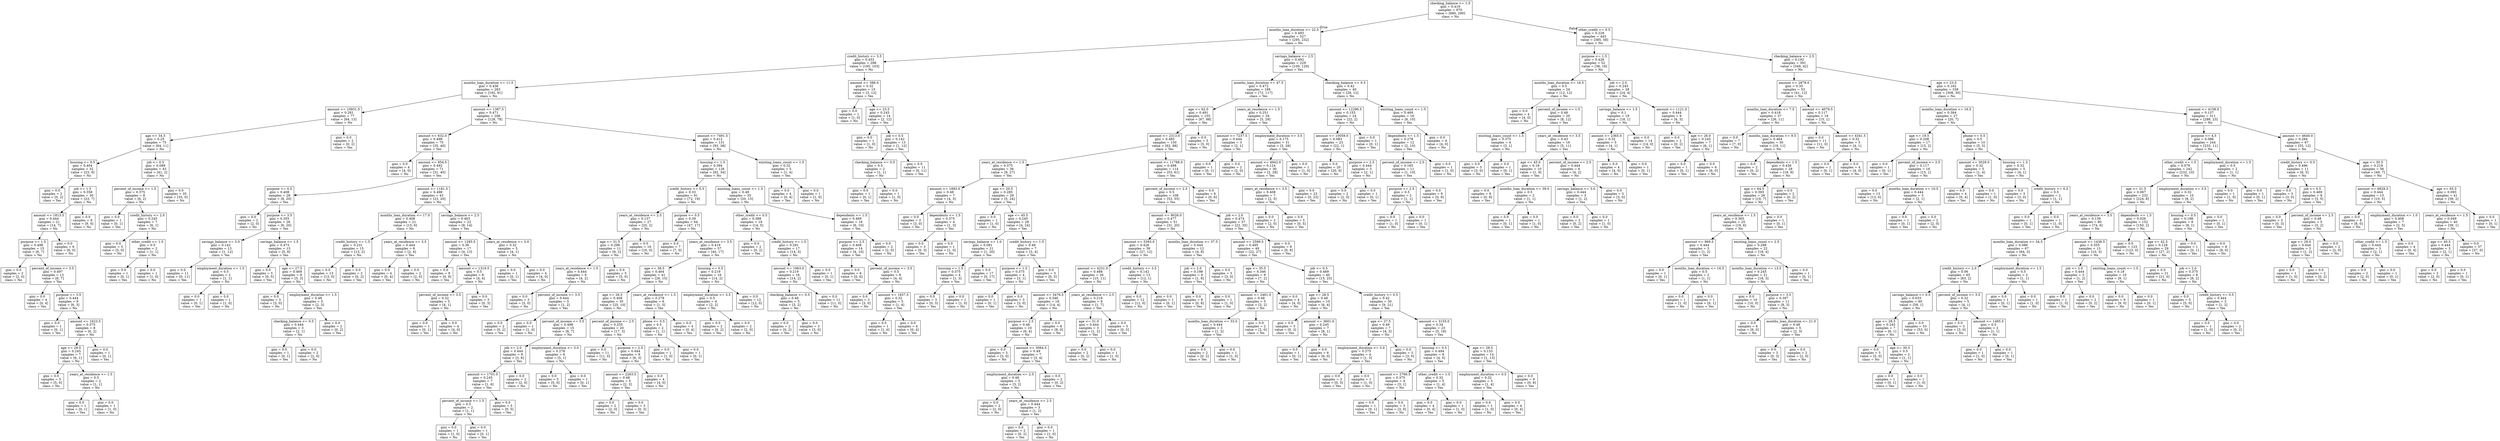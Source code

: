 digraph Tree {
node [shape=box] ;
0 [label="checking_balance <= 1.5\ngini = 0.419\nsamples = 970\nvalue = [680, 290]\nclass = No"] ;
1 [label="months_loan_duration <= 22.5\ngini = 0.493\nsamples = 527\nvalue = [295, 232]\nclass = No"] ;
0 -> 1 [labeldistance=2.5, labelangle=45, headlabel="True"] ;
2 [label="credit_history <= 3.5\ngini = 0.452\nsamples = 298\nvalue = [195, 103]\nclass = No"] ;
1 -> 2 ;
3 [label="months_loan_duration <= 11.5\ngini = 0.436\nsamples = 283\nvalue = [192, 91]\nclass = No"] ;
2 -> 3 ;
4 [label="amount <= 10931.5\ngini = 0.281\nsamples = 77\nvalue = [64, 13]\nclass = No"] ;
3 -> 4 ;
5 [label="age <= 34.5\ngini = 0.25\nsamples = 75\nvalue = [64, 11]\nclass = No"] ;
4 -> 5 ;
6 [label="housing <= 0.5\ngini = 0.404\nsamples = 32\nvalue = [23, 9]\nclass = No"] ;
5 -> 6 ;
7 [label="gini = 0.0\nsamples = 2\nvalue = [0, 2]\nclass = Yes"] ;
6 -> 7 ;
8 [label="job <= 1.5\ngini = 0.358\nsamples = 30\nvalue = [23, 7]\nclass = No"] ;
6 -> 8 ;
9 [label="amount <= 1813.5\ngini = 0.444\nsamples = 21\nvalue = [14, 7]\nclass = No"] ;
8 -> 9 ;
10 [label="purpose <= 1.5\ngini = 0.498\nsamples = 15\nvalue = [8, 7]\nclass = No"] ;
9 -> 10 ;
11 [label="gini = 0.0\nsamples = 2\nvalue = [2, 0]\nclass = No"] ;
10 -> 11 ;
12 [label="percent_of_income <= 3.5\ngini = 0.497\nsamples = 13\nvalue = [6, 7]\nclass = Yes"] ;
10 -> 12 ;
13 [label="gini = 0.0\nsamples = 4\nvalue = [0, 4]\nclass = Yes"] ;
12 -> 13 ;
14 [label="purpose <= 3.5\ngini = 0.444\nsamples = 9\nvalue = [6, 3]\nclass = No"] ;
12 -> 14 ;
15 [label="gini = 0.0\nsamples = 1\nvalue = [0, 1]\nclass = Yes"] ;
14 -> 15 ;
16 [label="amount <= 1623.5\ngini = 0.375\nsamples = 8\nvalue = [6, 2]\nclass = No"] ;
14 -> 16 ;
17 [label="age <= 29.0\ngini = 0.245\nsamples = 7\nvalue = [6, 1]\nclass = No"] ;
16 -> 17 ;
18 [label="gini = 0.0\nsamples = 5\nvalue = [5, 0]\nclass = No"] ;
17 -> 18 ;
19 [label="years_at_residence <= 1.5\ngini = 0.5\nsamples = 2\nvalue = [1, 1]\nclass = No"] ;
17 -> 19 ;
20 [label="gini = 0.0\nsamples = 1\nvalue = [0, 1]\nclass = Yes"] ;
19 -> 20 ;
21 [label="gini = 0.0\nsamples = 1\nvalue = [1, 0]\nclass = No"] ;
19 -> 21 ;
22 [label="gini = 0.0\nsamples = 1\nvalue = [0, 1]\nclass = Yes"] ;
16 -> 22 ;
23 [label="gini = 0.0\nsamples = 6\nvalue = [6, 0]\nclass = No"] ;
9 -> 23 ;
24 [label="gini = 0.0\nsamples = 9\nvalue = [9, 0]\nclass = No"] ;
8 -> 24 ;
25 [label="job <= 0.5\ngini = 0.089\nsamples = 43\nvalue = [41, 2]\nclass = No"] ;
5 -> 25 ;
26 [label="percent_of_income <= 1.5\ngini = 0.375\nsamples = 8\nvalue = [6, 2]\nclass = No"] ;
25 -> 26 ;
27 [label="gini = 0.0\nsamples = 1\nvalue = [0, 1]\nclass = Yes"] ;
26 -> 27 ;
28 [label="credit_history <= 2.0\ngini = 0.245\nsamples = 7\nvalue = [6, 1]\nclass = No"] ;
26 -> 28 ;
29 [label="gini = 0.0\nsamples = 5\nvalue = [5, 0]\nclass = No"] ;
28 -> 29 ;
30 [label="other_credit <= 1.5\ngini = 0.5\nsamples = 2\nvalue = [1, 1]\nclass = No"] ;
28 -> 30 ;
31 [label="gini = 0.0\nsamples = 1\nvalue = [0, 1]\nclass = Yes"] ;
30 -> 31 ;
32 [label="gini = 0.0\nsamples = 1\nvalue = [1, 0]\nclass = No"] ;
30 -> 32 ;
33 [label="gini = 0.0\nsamples = 35\nvalue = [35, 0]\nclass = No"] ;
25 -> 33 ;
34 [label="gini = 0.0\nsamples = 2\nvalue = [0, 2]\nclass = Yes"] ;
4 -> 34 ;
35 [label="amount <= 1387.5\ngini = 0.471\nsamples = 206\nvalue = [128, 78]\nclass = No"] ;
3 -> 35 ;
36 [label="amount <= 632.0\ngini = 0.498\nsamples = 75\nvalue = [35, 40]\nclass = Yes"] ;
35 -> 36 ;
37 [label="gini = 0.0\nsamples = 4\nvalue = [4, 0]\nclass = No"] ;
36 -> 37 ;
38 [label="amount <= 954.5\ngini = 0.492\nsamples = 71\nvalue = [31, 40]\nclass = Yes"] ;
36 -> 38 ;
39 [label="purpose <= 0.5\ngini = 0.408\nsamples = 28\nvalue = [8, 20]\nclass = Yes"] ;
38 -> 39 ;
40 [label="gini = 0.0\nsamples = 2\nvalue = [2, 0]\nclass = No"] ;
39 -> 40 ;
41 [label="purpose <= 3.5\ngini = 0.355\nsamples = 26\nvalue = [6, 20]\nclass = Yes"] ;
39 -> 41 ;
42 [label="savings_balance <= 3.0\ngini = 0.142\nsamples = 13\nvalue = [1, 12]\nclass = Yes"] ;
41 -> 42 ;
43 [label="gini = 0.0\nsamples = 11\nvalue = [0, 11]\nclass = Yes"] ;
42 -> 43 ;
44 [label="employment_duration <= 1.5\ngini = 0.5\nsamples = 2\nvalue = [1, 1]\nclass = No"] ;
42 -> 44 ;
45 [label="gini = 0.0\nsamples = 1\nvalue = [0, 1]\nclass = Yes"] ;
44 -> 45 ;
46 [label="gini = 0.0\nsamples = 1\nvalue = [1, 0]\nclass = No"] ;
44 -> 46 ;
47 [label="savings_balance <= 1.5\ngini = 0.473\nsamples = 13\nvalue = [5, 8]\nclass = Yes"] ;
41 -> 47 ;
48 [label="gini = 0.0\nsamples = 5\nvalue = [0, 5]\nclass = Yes"] ;
47 -> 48 ;
49 [label="age <= 27.5\ngini = 0.469\nsamples = 8\nvalue = [5, 3]\nclass = No"] ;
47 -> 49 ;
50 [label="gini = 0.0\nsamples = 3\nvalue = [3, 0]\nclass = No"] ;
49 -> 50 ;
51 [label="employment_duration <= 1.5\ngini = 0.48\nsamples = 5\nvalue = [2, 3]\nclass = Yes"] ;
49 -> 51 ;
52 [label="checking_balance <= 0.5\ngini = 0.444\nsamples = 3\nvalue = [2, 1]\nclass = No"] ;
51 -> 52 ;
53 [label="gini = 0.0\nsamples = 1\nvalue = [0, 1]\nclass = Yes"] ;
52 -> 53 ;
54 [label="gini = 0.0\nsamples = 2\nvalue = [2, 0]\nclass = No"] ;
52 -> 54 ;
55 [label="gini = 0.0\nsamples = 2\nvalue = [0, 2]\nclass = Yes"] ;
51 -> 55 ;
56 [label="amount <= 1181.5\ngini = 0.498\nsamples = 43\nvalue = [23, 20]\nclass = No"] ;
38 -> 56 ;
57 [label="months_loan_duration <= 17.0\ngini = 0.408\nsamples = 21\nvalue = [15, 6]\nclass = No"] ;
56 -> 57 ;
58 [label="credit_history <= 1.5\ngini = 0.231\nsamples = 15\nvalue = [13, 2]\nclass = No"] ;
57 -> 58 ;
59 [label="gini = 0.0\nsamples = 13\nvalue = [13, 0]\nclass = No"] ;
58 -> 59 ;
60 [label="gini = 0.0\nsamples = 2\nvalue = [0, 2]\nclass = Yes"] ;
58 -> 60 ;
61 [label="years_at_residence <= 3.5\ngini = 0.444\nsamples = 6\nvalue = [2, 4]\nclass = Yes"] ;
57 -> 61 ;
62 [label="gini = 0.0\nsamples = 4\nvalue = [0, 4]\nclass = Yes"] ;
61 -> 62 ;
63 [label="gini = 0.0\nsamples = 2\nvalue = [2, 0]\nclass = No"] ;
61 -> 63 ;
64 [label="savings_balance <= 2.5\ngini = 0.463\nsamples = 22\nvalue = [8, 14]\nclass = Yes"] ;
56 -> 64 ;
65 [label="amount <= 1285.5\ngini = 0.36\nsamples = 17\nvalue = [4, 13]\nclass = Yes"] ;
64 -> 65 ;
66 [label="gini = 0.0\nsamples = 9\nvalue = [0, 9]\nclass = Yes"] ;
65 -> 66 ;
67 [label="amount <= 1319.5\ngini = 0.5\nsamples = 8\nvalue = [4, 4]\nclass = No"] ;
65 -> 67 ;
68 [label="percent_of_income <= 3.5\ngini = 0.32\nsamples = 5\nvalue = [4, 1]\nclass = No"] ;
67 -> 68 ;
69 [label="gini = 0.0\nsamples = 1\nvalue = [0, 1]\nclass = Yes"] ;
68 -> 69 ;
70 [label="gini = 0.0\nsamples = 4\nvalue = [4, 0]\nclass = No"] ;
68 -> 70 ;
71 [label="gini = 0.0\nsamples = 3\nvalue = [0, 3]\nclass = Yes"] ;
67 -> 71 ;
72 [label="years_at_residence <= 3.0\ngini = 0.32\nsamples = 5\nvalue = [4, 1]\nclass = No"] ;
64 -> 72 ;
73 [label="gini = 0.0\nsamples = 1\nvalue = [0, 1]\nclass = Yes"] ;
72 -> 73 ;
74 [label="gini = 0.0\nsamples = 4\nvalue = [4, 0]\nclass = No"] ;
72 -> 74 ;
75 [label="amount <= 7491.5\ngini = 0.412\nsamples = 131\nvalue = [93, 38]\nclass = No"] ;
35 -> 75 ;
76 [label="housing <= 1.5\ngini = 0.394\nsamples = 126\nvalue = [92, 34]\nclass = No"] ;
75 -> 76 ;
77 [label="credit_history <= 0.5\ngini = 0.33\nsamples = 91\nvalue = [72, 19]\nclass = No"] ;
76 -> 77 ;
78 [label="years_at_residence <= 2.5\ngini = 0.137\nsamples = 27\nvalue = [25, 2]\nclass = No"] ;
77 -> 78 ;
79 [label="age <= 31.5\ngini = 0.298\nsamples = 11\nvalue = [9, 2]\nclass = No"] ;
78 -> 79 ;
80 [label="years_at_residence <= 1.5\ngini = 0.444\nsamples = 6\nvalue = [4, 2]\nclass = No"] ;
79 -> 80 ;
81 [label="gini = 0.0\nsamples = 3\nvalue = [3, 0]\nclass = No"] ;
80 -> 81 ;
82 [label="percent_of_income <= 3.5\ngini = 0.444\nsamples = 3\nvalue = [1, 2]\nclass = Yes"] ;
80 -> 82 ;
83 [label="gini = 0.0\nsamples = 2\nvalue = [0, 2]\nclass = Yes"] ;
82 -> 83 ;
84 [label="gini = 0.0\nsamples = 1\nvalue = [1, 0]\nclass = No"] ;
82 -> 84 ;
85 [label="gini = 0.0\nsamples = 5\nvalue = [5, 0]\nclass = No"] ;
79 -> 85 ;
86 [label="gini = 0.0\nsamples = 16\nvalue = [16, 0]\nclass = No"] ;
78 -> 86 ;
87 [label="purpose <= 0.5\ngini = 0.39\nsamples = 64\nvalue = [47, 17]\nclass = No"] ;
77 -> 87 ;
88 [label="gini = 0.0\nsamples = 7\nvalue = [7, 0]\nclass = No"] ;
87 -> 88 ;
89 [label="years_at_residence <= 3.5\ngini = 0.419\nsamples = 57\nvalue = [40, 17]\nclass = No"] ;
87 -> 89 ;
90 [label="age <= 36.5\ngini = 0.464\nsamples = 41\nvalue = [26, 15]\nclass = No"] ;
89 -> 90 ;
91 [label="age <= 26.5\ngini = 0.408\nsamples = 35\nvalue = [25, 10]\nclass = No"] ;
90 -> 91 ;
92 [label="percent_of_income <= 3.5\ngini = 0.498\nsamples = 15\nvalue = [8, 7]\nclass = No"] ;
91 -> 92 ;
93 [label="job <= 2.0\ngini = 0.444\nsamples = 9\nvalue = [3, 6]\nclass = Yes"] ;
92 -> 93 ;
94 [label="amount <= 1701.0\ngini = 0.245\nsamples = 7\nvalue = [1, 6]\nclass = Yes"] ;
93 -> 94 ;
95 [label="percent_of_income <= 1.5\ngini = 0.5\nsamples = 2\nvalue = [1, 1]\nclass = No"] ;
94 -> 95 ;
96 [label="gini = 0.0\nsamples = 1\nvalue = [1, 0]\nclass = No"] ;
95 -> 96 ;
97 [label="gini = 0.0\nsamples = 1\nvalue = [0, 1]\nclass = Yes"] ;
95 -> 97 ;
98 [label="gini = 0.0\nsamples = 5\nvalue = [0, 5]\nclass = Yes"] ;
94 -> 98 ;
99 [label="gini = 0.0\nsamples = 2\nvalue = [2, 0]\nclass = No"] ;
93 -> 99 ;
100 [label="employment_duration <= 3.0\ngini = 0.278\nsamples = 6\nvalue = [5, 1]\nclass = No"] ;
92 -> 100 ;
101 [label="gini = 0.0\nsamples = 5\nvalue = [5, 0]\nclass = No"] ;
100 -> 101 ;
102 [label="gini = 0.0\nsamples = 1\nvalue = [0, 1]\nclass = Yes"] ;
100 -> 102 ;
103 [label="percent_of_income <= 2.5\ngini = 0.255\nsamples = 20\nvalue = [17, 3]\nclass = No"] ;
91 -> 103 ;
104 [label="gini = 0.0\nsamples = 11\nvalue = [11, 0]\nclass = No"] ;
103 -> 104 ;
105 [label="purpose <= 2.5\ngini = 0.444\nsamples = 9\nvalue = [6, 3]\nclass = No"] ;
103 -> 105 ;
106 [label="amount <= 2263.5\ngini = 0.48\nsamples = 5\nvalue = [2, 3]\nclass = Yes"] ;
105 -> 106 ;
107 [label="gini = 0.0\nsamples = 2\nvalue = [2, 0]\nclass = No"] ;
106 -> 107 ;
108 [label="gini = 0.0\nsamples = 3\nvalue = [0, 3]\nclass = Yes"] ;
106 -> 108 ;
109 [label="gini = 0.0\nsamples = 4\nvalue = [4, 0]\nclass = No"] ;
105 -> 109 ;
110 [label="years_at_residence <= 1.5\ngini = 0.278\nsamples = 6\nvalue = [1, 5]\nclass = Yes"] ;
90 -> 110 ;
111 [label="phone <= 0.5\ngini = 0.5\nsamples = 2\nvalue = [1, 1]\nclass = No"] ;
110 -> 111 ;
112 [label="gini = 0.0\nsamples = 1\nvalue = [1, 0]\nclass = No"] ;
111 -> 112 ;
113 [label="gini = 0.0\nsamples = 1\nvalue = [0, 1]\nclass = Yes"] ;
111 -> 113 ;
114 [label="gini = 0.0\nsamples = 4\nvalue = [0, 4]\nclass = Yes"] ;
110 -> 114 ;
115 [label="housing <= 0.5\ngini = 0.219\nsamples = 16\nvalue = [14, 2]\nclass = No"] ;
89 -> 115 ;
116 [label="employment_duration <= 3.5\ngini = 0.5\nsamples = 4\nvalue = [2, 2]\nclass = No"] ;
115 -> 116 ;
117 [label="gini = 0.0\nsamples = 2\nvalue = [0, 2]\nclass = Yes"] ;
116 -> 117 ;
118 [label="gini = 0.0\nsamples = 2\nvalue = [2, 0]\nclass = No"] ;
116 -> 118 ;
119 [label="gini = 0.0\nsamples = 12\nvalue = [12, 0]\nclass = No"] ;
115 -> 119 ;
120 [label="existing_loans_count <= 1.5\ngini = 0.49\nsamples = 35\nvalue = [20, 15]\nclass = No"] ;
76 -> 120 ;
121 [label="other_credit <= 0.5\ngini = 0.388\nsamples = 19\nvalue = [14, 5]\nclass = No"] ;
120 -> 121 ;
122 [label="gini = 0.0\nsamples = 2\nvalue = [0, 2]\nclass = Yes"] ;
121 -> 122 ;
123 [label="credit_history <= 1.5\ngini = 0.291\nsamples = 17\nvalue = [14, 3]\nclass = No"] ;
121 -> 123 ;
124 [label="amount <= 1963.0\ngini = 0.219\nsamples = 16\nvalue = [14, 2]\nclass = No"] ;
123 -> 124 ;
125 [label="checking_balance <= 0.5\ngini = 0.48\nsamples = 5\nvalue = [3, 2]\nclass = No"] ;
124 -> 125 ;
126 [label="gini = 0.0\nsamples = 2\nvalue = [0, 2]\nclass = Yes"] ;
125 -> 126 ;
127 [label="gini = 0.0\nsamples = 3\nvalue = [3, 0]\nclass = No"] ;
125 -> 127 ;
128 [label="gini = 0.0\nsamples = 11\nvalue = [11, 0]\nclass = No"] ;
124 -> 128 ;
129 [label="gini = 0.0\nsamples = 1\nvalue = [0, 1]\nclass = Yes"] ;
123 -> 129 ;
130 [label="dependents <= 1.5\ngini = 0.469\nsamples = 16\nvalue = [6, 10]\nclass = Yes"] ;
120 -> 130 ;
131 [label="purpose <= 2.5\ngini = 0.408\nsamples = 14\nvalue = [4, 10]\nclass = Yes"] ;
130 -> 131 ;
132 [label="gini = 0.0\nsamples = 6\nvalue = [0, 6]\nclass = Yes"] ;
131 -> 132 ;
133 [label="percent_of_income <= 3.5\ngini = 0.5\nsamples = 8\nvalue = [4, 4]\nclass = No"] ;
131 -> 133 ;
134 [label="gini = 0.0\nsamples = 3\nvalue = [3, 0]\nclass = No"] ;
133 -> 134 ;
135 [label="amount <= 1657.5\ngini = 0.32\nsamples = 5\nvalue = [1, 4]\nclass = Yes"] ;
133 -> 135 ;
136 [label="gini = 0.0\nsamples = 1\nvalue = [1, 0]\nclass = No"] ;
135 -> 136 ;
137 [label="gini = 0.0\nsamples = 4\nvalue = [0, 4]\nclass = Yes"] ;
135 -> 137 ;
138 [label="gini = 0.0\nsamples = 2\nvalue = [2, 0]\nclass = No"] ;
130 -> 138 ;
139 [label="existing_loans_count <= 1.5\ngini = 0.32\nsamples = 5\nvalue = [1, 4]\nclass = Yes"] ;
75 -> 139 ;
140 [label="gini = 0.0\nsamples = 4\nvalue = [0, 4]\nclass = Yes"] ;
139 -> 140 ;
141 [label="gini = 0.0\nsamples = 1\nvalue = [1, 0]\nclass = No"] ;
139 -> 141 ;
142 [label="amount <= 386.0\ngini = 0.32\nsamples = 15\nvalue = [3, 12]\nclass = Yes"] ;
2 -> 142 ;
143 [label="gini = 0.0\nsamples = 1\nvalue = [1, 0]\nclass = No"] ;
142 -> 143 ;
144 [label="age <= 23.5\ngini = 0.245\nsamples = 14\nvalue = [2, 12]\nclass = Yes"] ;
142 -> 144 ;
145 [label="gini = 0.0\nsamples = 1\nvalue = [1, 0]\nclass = No"] ;
144 -> 145 ;
146 [label="job <= 0.5\ngini = 0.142\nsamples = 13\nvalue = [1, 12]\nclass = Yes"] ;
144 -> 146 ;
147 [label="checking_balance <= 0.5\ngini = 0.5\nsamples = 2\nvalue = [1, 1]\nclass = No"] ;
146 -> 147 ;
148 [label="gini = 0.0\nsamples = 1\nvalue = [0, 1]\nclass = Yes"] ;
147 -> 148 ;
149 [label="gini = 0.0\nsamples = 1\nvalue = [1, 0]\nclass = No"] ;
147 -> 149 ;
150 [label="gini = 0.0\nsamples = 11\nvalue = [0, 11]\nclass = Yes"] ;
146 -> 150 ;
151 [label="savings_balance <= 2.5\ngini = 0.492\nsamples = 229\nvalue = [100, 129]\nclass = Yes"] ;
1 -> 151 ;
152 [label="months_loan_duration <= 47.5\ngini = 0.472\nsamples = 189\nvalue = [72, 117]\nclass = Yes"] ;
151 -> 152 ;
153 [label="age <= 62.0\ngini = 0.491\nsamples = 155\nvalue = [67, 88]\nclass = Yes"] ;
152 -> 153 ;
154 [label="amount <= 2313.0\ngini = 0.485\nsamples = 150\nvalue = [62, 88]\nclass = Yes"] ;
153 -> 154 ;
155 [label="years_at_residence <= 1.5\ngini = 0.375\nsamples = 36\nvalue = [9, 27]\nclass = Yes"] ;
154 -> 155 ;
156 [label="amount <= 1893.0\ngini = 0.49\nsamples = 7\nvalue = [4, 3]\nclass = No"] ;
155 -> 156 ;
157 [label="gini = 0.0\nsamples = 3\nvalue = [3, 0]\nclass = No"] ;
156 -> 157 ;
158 [label="dependents <= 1.5\ngini = 0.375\nsamples = 4\nvalue = [1, 3]\nclass = Yes"] ;
156 -> 158 ;
159 [label="gini = 0.0\nsamples = 3\nvalue = [0, 3]\nclass = Yes"] ;
158 -> 159 ;
160 [label="gini = 0.0\nsamples = 1\nvalue = [1, 0]\nclass = No"] ;
158 -> 160 ;
161 [label="age <= 20.5\ngini = 0.285\nsamples = 29\nvalue = [5, 24]\nclass = Yes"] ;
155 -> 161 ;
162 [label="gini = 0.0\nsamples = 1\nvalue = [1, 0]\nclass = No"] ;
161 -> 162 ;
163 [label="age <= 45.5\ngini = 0.245\nsamples = 28\nvalue = [4, 24]\nclass = Yes"] ;
161 -> 163 ;
164 [label="savings_balance <= 1.0\ngini = 0.091\nsamples = 21\nvalue = [1, 20]\nclass = Yes"] ;
163 -> 164 ;
165 [label="housing <= 1.5\ngini = 0.375\nsamples = 4\nvalue = [1, 3]\nclass = Yes"] ;
164 -> 165 ;
166 [label="gini = 0.0\nsamples = 3\nvalue = [0, 3]\nclass = Yes"] ;
165 -> 166 ;
167 [label="gini = 0.0\nsamples = 1\nvalue = [1, 0]\nclass = No"] ;
165 -> 167 ;
168 [label="gini = 0.0\nsamples = 17\nvalue = [0, 17]\nclass = Yes"] ;
164 -> 168 ;
169 [label="credit_history <= 1.5\ngini = 0.49\nsamples = 7\nvalue = [3, 4]\nclass = Yes"] ;
163 -> 169 ;
170 [label="purpose <= 1.5\ngini = 0.375\nsamples = 4\nvalue = [3, 1]\nclass = No"] ;
169 -> 170 ;
171 [label="gini = 0.0\nsamples = 1\nvalue = [0, 1]\nclass = Yes"] ;
170 -> 171 ;
172 [label="gini = 0.0\nsamples = 3\nvalue = [3, 0]\nclass = No"] ;
170 -> 172 ;
173 [label="gini = 0.0\nsamples = 3\nvalue = [0, 3]\nclass = Yes"] ;
169 -> 173 ;
174 [label="amount <= 11788.0\ngini = 0.498\nsamples = 114\nvalue = [53, 61]\nclass = Yes"] ;
154 -> 174 ;
175 [label="percent_of_income <= 2.5\ngini = 0.5\nsamples = 108\nvalue = [53, 55]\nclass = Yes"] ;
174 -> 175 ;
176 [label="amount <= 8026.0\ngini = 0.477\nsamples = 51\nvalue = [31, 20]\nclass = No"] ;
175 -> 176 ;
177 [label="amount <= 5393.0\ngini = 0.426\nsamples = 39\nvalue = [27, 12]\nclass = No"] ;
176 -> 177 ;
178 [label="amount <= 4231.0\ngini = 0.488\nsamples = 26\nvalue = [15, 11]\nclass = No"] ;
177 -> 178 ;
179 [label="amount <= 3476.5\ngini = 0.346\nsamples = 18\nvalue = [14, 4]\nclass = No"] ;
178 -> 179 ;
180 [label="purpose <= 2.5\ngini = 0.48\nsamples = 10\nvalue = [6, 4]\nclass = No"] ;
179 -> 180 ;
181 [label="gini = 0.0\nsamples = 3\nvalue = [3, 0]\nclass = No"] ;
180 -> 181 ;
182 [label="amount <= 3064.5\ngini = 0.49\nsamples = 7\nvalue = [3, 4]\nclass = Yes"] ;
180 -> 182 ;
183 [label="employment_duration <= 2.5\ngini = 0.48\nsamples = 5\nvalue = [3, 2]\nclass = No"] ;
182 -> 183 ;
184 [label="gini = 0.0\nsamples = 2\nvalue = [2, 0]\nclass = No"] ;
183 -> 184 ;
185 [label="years_at_residence <= 2.5\ngini = 0.444\nsamples = 3\nvalue = [1, 2]\nclass = Yes"] ;
183 -> 185 ;
186 [label="gini = 0.0\nsamples = 2\nvalue = [0, 2]\nclass = Yes"] ;
185 -> 186 ;
187 [label="gini = 0.0\nsamples = 1\nvalue = [1, 0]\nclass = No"] ;
185 -> 187 ;
188 [label="gini = 0.0\nsamples = 2\nvalue = [0, 2]\nclass = Yes"] ;
182 -> 188 ;
189 [label="gini = 0.0\nsamples = 8\nvalue = [8, 0]\nclass = No"] ;
179 -> 189 ;
190 [label="years_at_residence <= 2.5\ngini = 0.219\nsamples = 8\nvalue = [1, 7]\nclass = Yes"] ;
178 -> 190 ;
191 [label="age <= 31.0\ngini = 0.444\nsamples = 3\nvalue = [1, 2]\nclass = Yes"] ;
190 -> 191 ;
192 [label="gini = 0.0\nsamples = 2\nvalue = [0, 2]\nclass = Yes"] ;
191 -> 192 ;
193 [label="gini = 0.0\nsamples = 1\nvalue = [1, 0]\nclass = No"] ;
191 -> 193 ;
194 [label="gini = 0.0\nsamples = 5\nvalue = [0, 5]\nclass = Yes"] ;
190 -> 194 ;
195 [label="credit_history <= 3.5\ngini = 0.142\nsamples = 13\nvalue = [12, 1]\nclass = No"] ;
177 -> 195 ;
196 [label="gini = 0.0\nsamples = 12\nvalue = [12, 0]\nclass = No"] ;
195 -> 196 ;
197 [label="gini = 0.0\nsamples = 1\nvalue = [0, 1]\nclass = Yes"] ;
195 -> 197 ;
198 [label="months_loan_duration <= 37.5\ngini = 0.444\nsamples = 12\nvalue = [4, 8]\nclass = Yes"] ;
176 -> 198 ;
199 [label="job <= 2.0\ngini = 0.198\nsamples = 9\nvalue = [1, 8]\nclass = Yes"] ;
198 -> 199 ;
200 [label="gini = 0.0\nsamples = 8\nvalue = [0, 8]\nclass = Yes"] ;
199 -> 200 ;
201 [label="gini = 0.0\nsamples = 1\nvalue = [1, 0]\nclass = No"] ;
199 -> 201 ;
202 [label="gini = 0.0\nsamples = 3\nvalue = [3, 0]\nclass = No"] ;
198 -> 202 ;
203 [label="job <= 2.0\ngini = 0.474\nsamples = 57\nvalue = [22, 35]\nclass = Yes"] ;
175 -> 203 ;
204 [label="amount <= 2599.5\ngini = 0.495\nsamples = 49\nvalue = [22, 27]\nclass = Yes"] ;
203 -> 204 ;
205 [label="age <= 35.5\ngini = 0.346\nsamples = 9\nvalue = [7, 2]\nclass = No"] ;
204 -> 205 ;
206 [label="amount <= 2461.0\ngini = 0.48\nsamples = 5\nvalue = [3, 2]\nclass = No"] ;
205 -> 206 ;
207 [label="months_loan_duration <= 33.0\ngini = 0.444\nsamples = 3\nvalue = [1, 2]\nclass = Yes"] ;
206 -> 207 ;
208 [label="gini = 0.0\nsamples = 2\nvalue = [0, 2]\nclass = Yes"] ;
207 -> 208 ;
209 [label="gini = 0.0\nsamples = 1\nvalue = [1, 0]\nclass = No"] ;
207 -> 209 ;
210 [label="gini = 0.0\nsamples = 2\nvalue = [2, 0]\nclass = No"] ;
206 -> 210 ;
211 [label="gini = 0.0\nsamples = 4\nvalue = [4, 0]\nclass = No"] ;
205 -> 211 ;
212 [label="job <= 0.5\ngini = 0.469\nsamples = 40\nvalue = [15, 25]\nclass = Yes"] ;
204 -> 212 ;
213 [label="age <= 28.5\ngini = 0.48\nsamples = 10\nvalue = [6, 4]\nclass = No"] ;
212 -> 213 ;
214 [label="gini = 0.0\nsamples = 3\nvalue = [0, 3]\nclass = Yes"] ;
213 -> 214 ;
215 [label="amount <= 3601.0\ngini = 0.245\nsamples = 7\nvalue = [6, 1]\nclass = No"] ;
213 -> 215 ;
216 [label="gini = 0.0\nsamples = 1\nvalue = [0, 1]\nclass = Yes"] ;
215 -> 216 ;
217 [label="gini = 0.0\nsamples = 6\nvalue = [6, 0]\nclass = No"] ;
215 -> 217 ;
218 [label="credit_history <= 0.5\ngini = 0.42\nsamples = 30\nvalue = [9, 21]\nclass = Yes"] ;
212 -> 218 ;
219 [label="age <= 27.5\ngini = 0.49\nsamples = 7\nvalue = [4, 3]\nclass = No"] ;
218 -> 219 ;
220 [label="employment_duration <= 3.0\ngini = 0.375\nsamples = 4\nvalue = [1, 3]\nclass = Yes"] ;
219 -> 220 ;
221 [label="gini = 0.0\nsamples = 3\nvalue = [0, 3]\nclass = Yes"] ;
220 -> 221 ;
222 [label="gini = 0.0\nsamples = 1\nvalue = [1, 0]\nclass = No"] ;
220 -> 222 ;
223 [label="gini = 0.0\nsamples = 3\nvalue = [3, 0]\nclass = No"] ;
219 -> 223 ;
224 [label="amount <= 3155.0\ngini = 0.34\nsamples = 23\nvalue = [5, 18]\nclass = Yes"] ;
218 -> 224 ;
225 [label="housing <= 0.5\ngini = 0.494\nsamples = 9\nvalue = [4, 5]\nclass = Yes"] ;
224 -> 225 ;
226 [label="amount <= 2766.5\ngini = 0.375\nsamples = 4\nvalue = [3, 1]\nclass = No"] ;
225 -> 226 ;
227 [label="gini = 0.0\nsamples = 1\nvalue = [0, 1]\nclass = Yes"] ;
226 -> 227 ;
228 [label="gini = 0.0\nsamples = 3\nvalue = [3, 0]\nclass = No"] ;
226 -> 228 ;
229 [label="other_credit <= 1.5\ngini = 0.32\nsamples = 5\nvalue = [1, 4]\nclass = Yes"] ;
225 -> 229 ;
230 [label="gini = 0.0\nsamples = 4\nvalue = [0, 4]\nclass = Yes"] ;
229 -> 230 ;
231 [label="gini = 0.0\nsamples = 1\nvalue = [1, 0]\nclass = No"] ;
229 -> 231 ;
232 [label="age <= 28.5\ngini = 0.133\nsamples = 14\nvalue = [1, 13]\nclass = Yes"] ;
224 -> 232 ;
233 [label="employment_duration <= 0.5\ngini = 0.32\nsamples = 5\nvalue = [1, 4]\nclass = Yes"] ;
232 -> 233 ;
234 [label="gini = 0.0\nsamples = 1\nvalue = [1, 0]\nclass = No"] ;
233 -> 234 ;
235 [label="gini = 0.0\nsamples = 4\nvalue = [0, 4]\nclass = Yes"] ;
233 -> 235 ;
236 [label="gini = 0.0\nsamples = 9\nvalue = [0, 9]\nclass = Yes"] ;
232 -> 236 ;
237 [label="gini = 0.0\nsamples = 8\nvalue = [0, 8]\nclass = Yes"] ;
203 -> 237 ;
238 [label="gini = 0.0\nsamples = 6\nvalue = [0, 6]\nclass = Yes"] ;
174 -> 238 ;
239 [label="gini = 0.0\nsamples = 5\nvalue = [5, 0]\nclass = No"] ;
153 -> 239 ;
240 [label="years_at_residence <= 1.5\ngini = 0.251\nsamples = 34\nvalue = [5, 29]\nclass = Yes"] ;
152 -> 240 ;
241 [label="amount <= 7237.5\ngini = 0.444\nsamples = 3\nvalue = [2, 1]\nclass = No"] ;
240 -> 241 ;
242 [label="gini = 0.0\nsamples = 1\nvalue = [0, 1]\nclass = Yes"] ;
241 -> 242 ;
243 [label="gini = 0.0\nsamples = 2\nvalue = [2, 0]\nclass = No"] ;
241 -> 243 ;
244 [label="employment_duration <= 3.5\ngini = 0.175\nsamples = 31\nvalue = [3, 28]\nclass = Yes"] ;
240 -> 244 ;
245 [label="amount <= 4942.0\ngini = 0.124\nsamples = 30\nvalue = [2, 28]\nclass = Yes"] ;
244 -> 245 ;
246 [label="years_at_residence <= 3.5\ngini = 0.408\nsamples = 7\nvalue = [2, 5]\nclass = Yes"] ;
245 -> 246 ;
247 [label="gini = 0.0\nsamples = 2\nvalue = [2, 0]\nclass = No"] ;
246 -> 247 ;
248 [label="gini = 0.0\nsamples = 5\nvalue = [0, 5]\nclass = Yes"] ;
246 -> 248 ;
249 [label="gini = 0.0\nsamples = 23\nvalue = [0, 23]\nclass = Yes"] ;
245 -> 249 ;
250 [label="gini = 0.0\nsamples = 1\nvalue = [1, 0]\nclass = No"] ;
244 -> 250 ;
251 [label="checking_balance <= 0.5\ngini = 0.42\nsamples = 40\nvalue = [28, 12]\nclass = No"] ;
151 -> 251 ;
252 [label="amount <= 12296.5\ngini = 0.153\nsamples = 24\nvalue = [22, 2]\nclass = No"] ;
251 -> 252 ;
253 [label="amount <= 10059.0\ngini = 0.083\nsamples = 23\nvalue = [22, 1]\nclass = No"] ;
252 -> 253 ;
254 [label="gini = 0.0\nsamples = 20\nvalue = [20, 0]\nclass = No"] ;
253 -> 254 ;
255 [label="purpose <= 2.5\ngini = 0.444\nsamples = 3\nvalue = [2, 1]\nclass = No"] ;
253 -> 255 ;
256 [label="gini = 0.0\nsamples = 2\nvalue = [2, 0]\nclass = No"] ;
255 -> 256 ;
257 [label="gini = 0.0\nsamples = 1\nvalue = [0, 1]\nclass = Yes"] ;
255 -> 257 ;
258 [label="gini = 0.0\nsamples = 1\nvalue = [0, 1]\nclass = Yes"] ;
252 -> 258 ;
259 [label="existing_loans_count <= 1.5\ngini = 0.469\nsamples = 16\nvalue = [6, 10]\nclass = Yes"] ;
251 -> 259 ;
260 [label="dependents <= 1.5\ngini = 0.278\nsamples = 12\nvalue = [2, 10]\nclass = Yes"] ;
259 -> 260 ;
261 [label="percent_of_income <= 2.5\ngini = 0.165\nsamples = 11\nvalue = [1, 10]\nclass = Yes"] ;
260 -> 261 ;
262 [label="purpose <= 2.5\ngini = 0.5\nsamples = 2\nvalue = [1, 1]\nclass = No"] ;
261 -> 262 ;
263 [label="gini = 0.0\nsamples = 1\nvalue = [1, 0]\nclass = No"] ;
262 -> 263 ;
264 [label="gini = 0.0\nsamples = 1\nvalue = [0, 1]\nclass = Yes"] ;
262 -> 264 ;
265 [label="gini = 0.0\nsamples = 9\nvalue = [0, 9]\nclass = Yes"] ;
261 -> 265 ;
266 [label="gini = 0.0\nsamples = 1\nvalue = [1, 0]\nclass = No"] ;
260 -> 266 ;
267 [label="gini = 0.0\nsamples = 4\nvalue = [4, 0]\nclass = No"] ;
259 -> 267 ;
268 [label="other_credit <= 0.5\ngini = 0.228\nsamples = 443\nvalue = [385, 58]\nclass = No"] ;
0 -> 268 [labeldistance=2.5, labelangle=-45, headlabel="False"] ;
269 [label="purpose <= 1.5\ngini = 0.426\nsamples = 52\nvalue = [36, 16]\nclass = No"] ;
268 -> 269 ;
270 [label="months_loan_duration <= 16.5\ngini = 0.5\nsamples = 24\nvalue = [12, 12]\nclass = No"] ;
269 -> 270 ;
271 [label="gini = 0.0\nsamples = 4\nvalue = [4, 0]\nclass = No"] ;
270 -> 271 ;
272 [label="percent_of_income <= 1.5\ngini = 0.48\nsamples = 20\nvalue = [8, 12]\nclass = Yes"] ;
270 -> 272 ;
273 [label="existing_loans_count <= 1.5\ngini = 0.375\nsamples = 4\nvalue = [3, 1]\nclass = No"] ;
272 -> 273 ;
274 [label="gini = 0.0\nsamples = 3\nvalue = [3, 0]\nclass = No"] ;
273 -> 274 ;
275 [label="gini = 0.0\nsamples = 1\nvalue = [0, 1]\nclass = Yes"] ;
273 -> 275 ;
276 [label="years_at_residence <= 3.5\ngini = 0.43\nsamples = 16\nvalue = [5, 11]\nclass = Yes"] ;
272 -> 276 ;
277 [label="age <= 45.0\ngini = 0.18\nsamples = 10\nvalue = [1, 9]\nclass = Yes"] ;
276 -> 277 ;
278 [label="gini = 0.0\nsamples = 8\nvalue = [0, 8]\nclass = Yes"] ;
277 -> 278 ;
279 [label="months_loan_duration <= 39.0\ngini = 0.5\nsamples = 2\nvalue = [1, 1]\nclass = No"] ;
277 -> 279 ;
280 [label="gini = 0.0\nsamples = 1\nvalue = [0, 1]\nclass = Yes"] ;
279 -> 280 ;
281 [label="gini = 0.0\nsamples = 1\nvalue = [1, 0]\nclass = No"] ;
279 -> 281 ;
282 [label="percent_of_income <= 2.5\ngini = 0.444\nsamples = 6\nvalue = [4, 2]\nclass = No"] ;
276 -> 282 ;
283 [label="savings_balance <= 3.0\ngini = 0.444\nsamples = 3\nvalue = [1, 2]\nclass = Yes"] ;
282 -> 283 ;
284 [label="gini = 0.0\nsamples = 2\nvalue = [0, 2]\nclass = Yes"] ;
283 -> 284 ;
285 [label="gini = 0.0\nsamples = 1\nvalue = [1, 0]\nclass = No"] ;
283 -> 285 ;
286 [label="gini = 0.0\nsamples = 3\nvalue = [3, 0]\nclass = No"] ;
282 -> 286 ;
287 [label="job <= 2.0\ngini = 0.245\nsamples = 28\nvalue = [24, 4]\nclass = No"] ;
269 -> 287 ;
288 [label="savings_balance <= 1.5\ngini = 0.1\nsamples = 19\nvalue = [18, 1]\nclass = No"] ;
287 -> 288 ;
289 [label="amount <= 2365.0\ngini = 0.32\nsamples = 5\nvalue = [4, 1]\nclass = No"] ;
288 -> 289 ;
290 [label="gini = 0.0\nsamples = 4\nvalue = [4, 0]\nclass = No"] ;
289 -> 290 ;
291 [label="gini = 0.0\nsamples = 1\nvalue = [0, 1]\nclass = Yes"] ;
289 -> 291 ;
292 [label="gini = 0.0\nsamples = 14\nvalue = [14, 0]\nclass = No"] ;
288 -> 292 ;
293 [label="amount <= 1121.0\ngini = 0.444\nsamples = 9\nvalue = [6, 3]\nclass = No"] ;
287 -> 293 ;
294 [label="gini = 0.0\nsamples = 2\nvalue = [0, 2]\nclass = Yes"] ;
293 -> 294 ;
295 [label="age <= 26.0\ngini = 0.245\nsamples = 7\nvalue = [6, 1]\nclass = No"] ;
293 -> 295 ;
296 [label="gini = 0.0\nsamples = 1\nvalue = [0, 1]\nclass = Yes"] ;
295 -> 296 ;
297 [label="gini = 0.0\nsamples = 6\nvalue = [6, 0]\nclass = No"] ;
295 -> 297 ;
298 [label="checking_balance <= 2.5\ngini = 0.192\nsamples = 391\nvalue = [349, 42]\nclass = No"] ;
268 -> 298 ;
299 [label="amount <= 2878.0\ngini = 0.35\nsamples = 53\nvalue = [41, 12]\nclass = No"] ;
298 -> 299 ;
300 [label="months_loan_duration <= 7.5\ngini = 0.418\nsamples = 37\nvalue = [26, 11]\nclass = No"] ;
299 -> 300 ;
301 [label="gini = 0.0\nsamples = 7\nvalue = [7, 0]\nclass = No"] ;
300 -> 301 ;
302 [label="months_loan_duration <= 9.5\ngini = 0.464\nsamples = 30\nvalue = [19, 11]\nclass = No"] ;
300 -> 302 ;
303 [label="gini = 0.0\nsamples = 2\nvalue = [0, 2]\nclass = Yes"] ;
302 -> 303 ;
304 [label="dependents <= 1.5\ngini = 0.436\nsamples = 28\nvalue = [19, 9]\nclass = No"] ;
302 -> 304 ;
305 [label="age <= 64.5\ngini = 0.393\nsamples = 26\nvalue = [19, 7]\nclass = No"] ;
304 -> 305 ;
306 [label="years_at_residence <= 1.5\ngini = 0.365\nsamples = 25\nvalue = [19, 6]\nclass = No"] ;
305 -> 306 ;
307 [label="amount <= 969.5\ngini = 0.444\nsamples = 3\nvalue = [1, 2]\nclass = Yes"] ;
306 -> 307 ;
308 [label="gini = 0.0\nsamples = 1\nvalue = [0, 1]\nclass = Yes"] ;
307 -> 308 ;
309 [label="months_loan_duration <= 16.5\ngini = 0.5\nsamples = 2\nvalue = [1, 1]\nclass = No"] ;
307 -> 309 ;
310 [label="gini = 0.0\nsamples = 1\nvalue = [1, 0]\nclass = No"] ;
309 -> 310 ;
311 [label="gini = 0.0\nsamples = 1\nvalue = [0, 1]\nclass = Yes"] ;
309 -> 311 ;
312 [label="existing_loans_count <= 2.5\ngini = 0.298\nsamples = 22\nvalue = [18, 4]\nclass = No"] ;
306 -> 312 ;
313 [label="months_loan_duration <= 13.5\ngini = 0.245\nsamples = 21\nvalue = [18, 3]\nclass = No"] ;
312 -> 313 ;
314 [label="gini = 0.0\nsamples = 10\nvalue = [10, 0]\nclass = No"] ;
313 -> 314 ;
315 [label="purpose <= 3.5\ngini = 0.397\nsamples = 11\nvalue = [8, 3]\nclass = No"] ;
313 -> 315 ;
316 [label="gini = 0.0\nsamples = 6\nvalue = [6, 0]\nclass = No"] ;
315 -> 316 ;
317 [label="months_loan_duration <= 21.0\ngini = 0.48\nsamples = 5\nvalue = [2, 3]\nclass = Yes"] ;
315 -> 317 ;
318 [label="gini = 0.0\nsamples = 3\nvalue = [0, 3]\nclass = Yes"] ;
317 -> 318 ;
319 [label="gini = 0.0\nsamples = 2\nvalue = [2, 0]\nclass = No"] ;
317 -> 319 ;
320 [label="gini = 0.0\nsamples = 1\nvalue = [0, 1]\nclass = Yes"] ;
312 -> 320 ;
321 [label="gini = 0.0\nsamples = 1\nvalue = [0, 1]\nclass = Yes"] ;
305 -> 321 ;
322 [label="gini = 0.0\nsamples = 2\nvalue = [0, 2]\nclass = Yes"] ;
304 -> 322 ;
323 [label="amount <= 4079.5\ngini = 0.117\nsamples = 16\nvalue = [15, 1]\nclass = No"] ;
299 -> 323 ;
324 [label="gini = 0.0\nsamples = 11\nvalue = [11, 0]\nclass = No"] ;
323 -> 324 ;
325 [label="amount <= 4341.5\ngini = 0.32\nsamples = 5\nvalue = [4, 1]\nclass = No"] ;
323 -> 325 ;
326 [label="gini = 0.0\nsamples = 1\nvalue = [0, 1]\nclass = Yes"] ;
325 -> 326 ;
327 [label="gini = 0.0\nsamples = 4\nvalue = [4, 0]\nclass = No"] ;
325 -> 327 ;
328 [label="age <= 23.5\ngini = 0.162\nsamples = 338\nvalue = [308, 30]\nclass = No"] ;
298 -> 328 ;
329 [label="months_loan_duration <= 16.5\ngini = 0.384\nsamples = 27\nvalue = [20, 7]\nclass = No"] ;
328 -> 329 ;
330 [label="age <= 19.5\ngini = 0.208\nsamples = 17\nvalue = [15, 2]\nclass = No"] ;
329 -> 330 ;
331 [label="gini = 0.0\nsamples = 1\nvalue = [0, 1]\nclass = Yes"] ;
330 -> 331 ;
332 [label="percent_of_income <= 3.5\ngini = 0.117\nsamples = 16\nvalue = [15, 1]\nclass = No"] ;
330 -> 332 ;
333 [label="gini = 0.0\nsamples = 13\nvalue = [13, 0]\nclass = No"] ;
332 -> 333 ;
334 [label="months_loan_duration <= 10.5\ngini = 0.444\nsamples = 3\nvalue = [2, 1]\nclass = No"] ;
332 -> 334 ;
335 [label="gini = 0.0\nsamples = 1\nvalue = [0, 1]\nclass = Yes"] ;
334 -> 335 ;
336 [label="gini = 0.0\nsamples = 2\nvalue = [2, 0]\nclass = No"] ;
334 -> 336 ;
337 [label="phone <= 0.5\ngini = 0.5\nsamples = 10\nvalue = [5, 5]\nclass = No"] ;
329 -> 337 ;
338 [label="amount <= 3029.0\ngini = 0.32\nsamples = 5\nvalue = [1, 4]\nclass = Yes"] ;
337 -> 338 ;
339 [label="gini = 0.0\nsamples = 4\nvalue = [0, 4]\nclass = Yes"] ;
338 -> 339 ;
340 [label="gini = 0.0\nsamples = 1\nvalue = [1, 0]\nclass = No"] ;
338 -> 340 ;
341 [label="housing <= 1.5\ngini = 0.32\nsamples = 5\nvalue = [4, 1]\nclass = No"] ;
337 -> 341 ;
342 [label="gini = 0.0\nsamples = 3\nvalue = [3, 0]\nclass = No"] ;
341 -> 342 ;
343 [label="credit_history <= 0.5\ngini = 0.5\nsamples = 2\nvalue = [1, 1]\nclass = No"] ;
341 -> 343 ;
344 [label="gini = 0.0\nsamples = 1\nvalue = [0, 1]\nclass = Yes"] ;
343 -> 344 ;
345 [label="gini = 0.0\nsamples = 1\nvalue = [1, 0]\nclass = No"] ;
343 -> 345 ;
346 [label="amount <= 4158.0\ngini = 0.137\nsamples = 311\nvalue = [288, 23]\nclass = No"] ;
328 -> 346 ;
347 [label="purpose <= 4.5\ngini = 0.086\nsamples = 244\nvalue = [233, 11]\nclass = No"] ;
346 -> 347 ;
348 [label="other_credit <= 1.5\ngini = 0.079\nsamples = 242\nvalue = [232, 10]\nclass = No"] ;
347 -> 348 ;
349 [label="age <= 31.5\ngini = 0.067\nsamples = 232\nvalue = [224, 8]\nclass = No"] ;
348 -> 349 ;
350 [label="years_at_residence <= 3.5\ngini = 0.139\nsamples = 80\nvalue = [74, 6]\nclass = No"] ;
349 -> 350 ;
351 [label="months_loan_duration <= 34.5\ngini = 0.086\nsamples = 67\nvalue = [64, 3]\nclass = No"] ;
350 -> 351 ;
352 [label="credit_history <= 2.0\ngini = 0.06\nsamples = 65\nvalue = [63, 2]\nclass = No"] ;
351 -> 352 ;
353 [label="savings_balance <= 0.5\ngini = 0.033\nsamples = 60\nvalue = [59, 1]\nclass = No"] ;
352 -> 353 ;
354 [label="age <= 28.5\ngini = 0.245\nsamples = 7\nvalue = [6, 1]\nclass = No"] ;
353 -> 354 ;
355 [label="gini = 0.0\nsamples = 5\nvalue = [5, 0]\nclass = No"] ;
354 -> 355 ;
356 [label="age <= 30.5\ngini = 0.5\nsamples = 2\nvalue = [1, 1]\nclass = No"] ;
354 -> 356 ;
357 [label="gini = 0.0\nsamples = 1\nvalue = [0, 1]\nclass = Yes"] ;
356 -> 357 ;
358 [label="gini = 0.0\nsamples = 1\nvalue = [1, 0]\nclass = No"] ;
356 -> 358 ;
359 [label="gini = 0.0\nsamples = 53\nvalue = [53, 0]\nclass = No"] ;
353 -> 359 ;
360 [label="percent_of_income <= 3.5\ngini = 0.32\nsamples = 5\nvalue = [4, 1]\nclass = No"] ;
352 -> 360 ;
361 [label="gini = 0.0\nsamples = 3\nvalue = [3, 0]\nclass = No"] ;
360 -> 361 ;
362 [label="amount <= 1485.5\ngini = 0.5\nsamples = 2\nvalue = [1, 1]\nclass = No"] ;
360 -> 362 ;
363 [label="gini = 0.0\nsamples = 1\nvalue = [1, 0]\nclass = No"] ;
362 -> 363 ;
364 [label="gini = 0.0\nsamples = 1\nvalue = [0, 1]\nclass = Yes"] ;
362 -> 364 ;
365 [label="employment_duration <= 1.5\ngini = 0.5\nsamples = 2\nvalue = [1, 1]\nclass = No"] ;
351 -> 365 ;
366 [label="gini = 0.0\nsamples = 1\nvalue = [0, 1]\nclass = Yes"] ;
365 -> 366 ;
367 [label="gini = 0.0\nsamples = 1\nvalue = [1, 0]\nclass = No"] ;
365 -> 367 ;
368 [label="amount <= 1438.5\ngini = 0.355\nsamples = 13\nvalue = [10, 3]\nclass = No"] ;
350 -> 368 ;
369 [label="job <= 2.0\ngini = 0.444\nsamples = 3\nvalue = [1, 2]\nclass = Yes"] ;
368 -> 369 ;
370 [label="gini = 0.0\nsamples = 1\nvalue = [1, 0]\nclass = No"] ;
369 -> 370 ;
371 [label="gini = 0.0\nsamples = 2\nvalue = [0, 2]\nclass = Yes"] ;
369 -> 371 ;
372 [label="existing_loans_count <= 1.5\ngini = 0.18\nsamples = 10\nvalue = [9, 1]\nclass = No"] ;
368 -> 372 ;
373 [label="gini = 0.0\nsamples = 9\nvalue = [9, 0]\nclass = No"] ;
372 -> 373 ;
374 [label="gini = 0.0\nsamples = 1\nvalue = [0, 1]\nclass = Yes"] ;
372 -> 374 ;
375 [label="dependents <= 1.5\ngini = 0.026\nsamples = 152\nvalue = [150, 2]\nclass = No"] ;
349 -> 375 ;
376 [label="gini = 0.0\nsamples = 123\nvalue = [123, 0]\nclass = No"] ;
375 -> 376 ;
377 [label="age <= 42.5\ngini = 0.128\nsamples = 29\nvalue = [27, 2]\nclass = No"] ;
375 -> 377 ;
378 [label="gini = 0.0\nsamples = 21\nvalue = [21, 0]\nclass = No"] ;
377 -> 378 ;
379 [label="job <= 2.0\ngini = 0.375\nsamples = 8\nvalue = [6, 2]\nclass = No"] ;
377 -> 379 ;
380 [label="gini = 0.0\nsamples = 5\nvalue = [5, 0]\nclass = No"] ;
379 -> 380 ;
381 [label="credit_history <= 0.5\ngini = 0.444\nsamples = 3\nvalue = [1, 2]\nclass = Yes"] ;
379 -> 381 ;
382 [label="gini = 0.0\nsamples = 1\nvalue = [1, 0]\nclass = No"] ;
381 -> 382 ;
383 [label="gini = 0.0\nsamples = 2\nvalue = [0, 2]\nclass = Yes"] ;
381 -> 383 ;
384 [label="employment_duration <= 3.5\ngini = 0.32\nsamples = 10\nvalue = [8, 2]\nclass = No"] ;
348 -> 384 ;
385 [label="housing <= 0.5\ngini = 0.198\nsamples = 9\nvalue = [8, 1]\nclass = No"] ;
384 -> 385 ;
386 [label="gini = 0.0\nsamples = 1\nvalue = [0, 1]\nclass = Yes"] ;
385 -> 386 ;
387 [label="gini = 0.0\nsamples = 8\nvalue = [8, 0]\nclass = No"] ;
385 -> 387 ;
388 [label="gini = 0.0\nsamples = 1\nvalue = [0, 1]\nclass = Yes"] ;
384 -> 388 ;
389 [label="employment_duration <= 1.5\ngini = 0.5\nsamples = 2\nvalue = [1, 1]\nclass = No"] ;
347 -> 389 ;
390 [label="gini = 0.0\nsamples = 1\nvalue = [1, 0]\nclass = No"] ;
389 -> 390 ;
391 [label="gini = 0.0\nsamples = 1\nvalue = [0, 1]\nclass = Yes"] ;
389 -> 391 ;
392 [label="amount <= 4640.0\ngini = 0.294\nsamples = 67\nvalue = [55, 12]\nclass = No"] ;
346 -> 392 ;
393 [label="credit_history <= 0.5\ngini = 0.496\nsamples = 11\nvalue = [6, 5]\nclass = No"] ;
392 -> 393 ;
394 [label="gini = 0.0\nsamples = 3\nvalue = [3, 0]\nclass = No"] ;
393 -> 394 ;
395 [label="job <= 0.5\ngini = 0.469\nsamples = 8\nvalue = [3, 5]\nclass = Yes"] ;
393 -> 395 ;
396 [label="gini = 0.0\nsamples = 3\nvalue = [0, 3]\nclass = Yes"] ;
395 -> 396 ;
397 [label="percent_of_income <= 2.5\ngini = 0.48\nsamples = 5\nvalue = [3, 2]\nclass = No"] ;
395 -> 397 ;
398 [label="age <= 29.0\ngini = 0.444\nsamples = 3\nvalue = [1, 2]\nclass = Yes"] ;
397 -> 398 ;
399 [label="gini = 0.0\nsamples = 1\nvalue = [1, 0]\nclass = No"] ;
398 -> 399 ;
400 [label="gini = 0.0\nsamples = 2\nvalue = [0, 2]\nclass = Yes"] ;
398 -> 400 ;
401 [label="gini = 0.0\nsamples = 2\nvalue = [2, 0]\nclass = No"] ;
397 -> 401 ;
402 [label="age <= 30.5\ngini = 0.219\nsamples = 56\nvalue = [49, 7]\nclass = No"] ;
392 -> 402 ;
403 [label="amount <= 6829.5\ngini = 0.444\nsamples = 15\nvalue = [10, 5]\nclass = No"] ;
402 -> 403 ;
404 [label="gini = 0.0\nsamples = 8\nvalue = [8, 0]\nclass = No"] ;
403 -> 404 ;
405 [label="employment_duration <= 1.0\ngini = 0.408\nsamples = 7\nvalue = [2, 5]\nclass = Yes"] ;
403 -> 405 ;
406 [label="other_credit <= 1.5\ngini = 0.444\nsamples = 3\nvalue = [2, 1]\nclass = No"] ;
405 -> 406 ;
407 [label="gini = 0.0\nsamples = 2\nvalue = [2, 0]\nclass = No"] ;
406 -> 407 ;
408 [label="gini = 0.0\nsamples = 1\nvalue = [0, 1]\nclass = Yes"] ;
406 -> 408 ;
409 [label="gini = 0.0\nsamples = 4\nvalue = [0, 4]\nclass = Yes"] ;
405 -> 409 ;
410 [label="age <= 65.5\ngini = 0.093\nsamples = 41\nvalue = [39, 2]\nclass = No"] ;
402 -> 410 ;
411 [label="years_at_residence <= 1.5\ngini = 0.049\nsamples = 40\nvalue = [39, 1]\nclass = No"] ;
410 -> 411 ;
412 [label="age <= 40.5\ngini = 0.444\nsamples = 3\nvalue = [2, 1]\nclass = No"] ;
411 -> 412 ;
413 [label="gini = 0.0\nsamples = 2\nvalue = [2, 0]\nclass = No"] ;
412 -> 413 ;
414 [label="gini = 0.0\nsamples = 1\nvalue = [0, 1]\nclass = Yes"] ;
412 -> 414 ;
415 [label="gini = 0.0\nsamples = 37\nvalue = [37, 0]\nclass = No"] ;
411 -> 415 ;
416 [label="gini = 0.0\nsamples = 1\nvalue = [0, 1]\nclass = Yes"] ;
410 -> 416 ;
}
